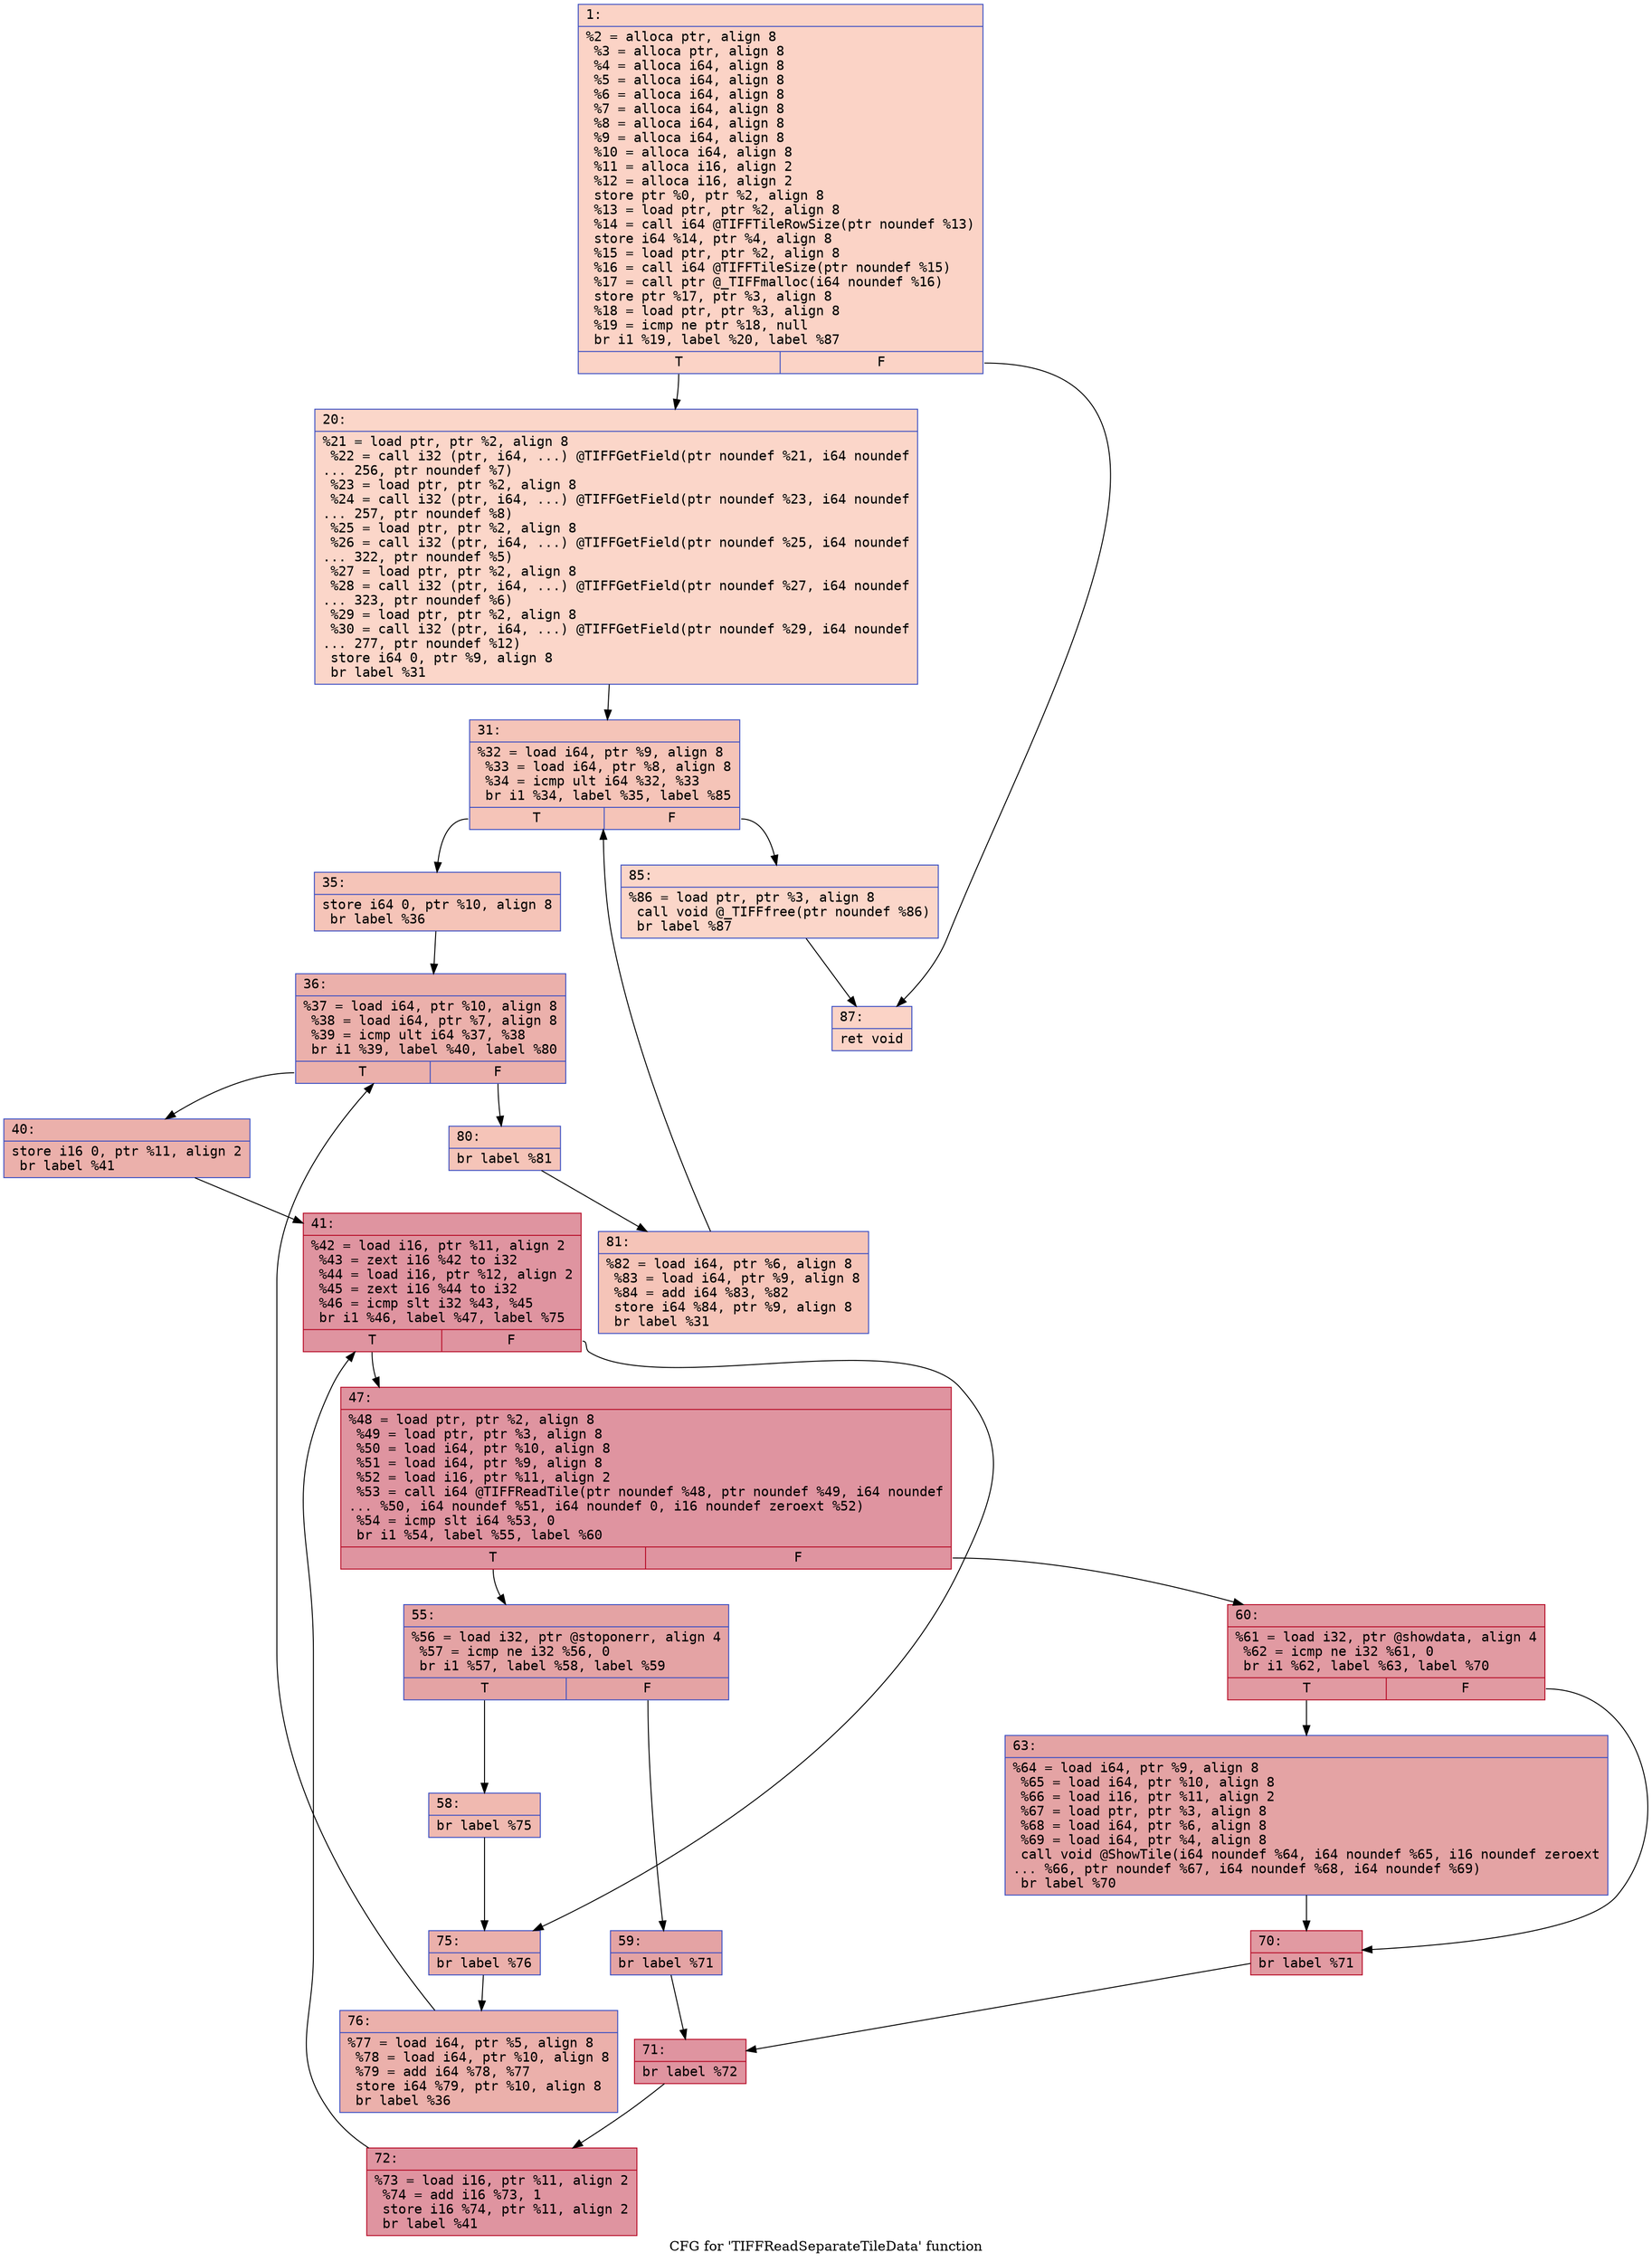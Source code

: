 digraph "CFG for 'TIFFReadSeparateTileData' function" {
	label="CFG for 'TIFFReadSeparateTileData' function";

	Node0x6000034014a0 [shape=record,color="#3d50c3ff", style=filled, fillcolor="#f59c7d70" fontname="Courier",label="{1:\l|  %2 = alloca ptr, align 8\l  %3 = alloca ptr, align 8\l  %4 = alloca i64, align 8\l  %5 = alloca i64, align 8\l  %6 = alloca i64, align 8\l  %7 = alloca i64, align 8\l  %8 = alloca i64, align 8\l  %9 = alloca i64, align 8\l  %10 = alloca i64, align 8\l  %11 = alloca i16, align 2\l  %12 = alloca i16, align 2\l  store ptr %0, ptr %2, align 8\l  %13 = load ptr, ptr %2, align 8\l  %14 = call i64 @TIFFTileRowSize(ptr noundef %13)\l  store i64 %14, ptr %4, align 8\l  %15 = load ptr, ptr %2, align 8\l  %16 = call i64 @TIFFTileSize(ptr noundef %15)\l  %17 = call ptr @_TIFFmalloc(i64 noundef %16)\l  store ptr %17, ptr %3, align 8\l  %18 = load ptr, ptr %3, align 8\l  %19 = icmp ne ptr %18, null\l  br i1 %19, label %20, label %87\l|{<s0>T|<s1>F}}"];
	Node0x6000034014a0:s0 -> Node0x6000034014f0[tooltip="1 -> 20\nProbability 62.50%" ];
	Node0x6000034014a0:s1 -> Node0x600003401b30[tooltip="1 -> 87\nProbability 37.50%" ];
	Node0x6000034014f0 [shape=record,color="#3d50c3ff", style=filled, fillcolor="#f6a38570" fontname="Courier",label="{20:\l|  %21 = load ptr, ptr %2, align 8\l  %22 = call i32 (ptr, i64, ...) @TIFFGetField(ptr noundef %21, i64 noundef\l... 256, ptr noundef %7)\l  %23 = load ptr, ptr %2, align 8\l  %24 = call i32 (ptr, i64, ...) @TIFFGetField(ptr noundef %23, i64 noundef\l... 257, ptr noundef %8)\l  %25 = load ptr, ptr %2, align 8\l  %26 = call i32 (ptr, i64, ...) @TIFFGetField(ptr noundef %25, i64 noundef\l... 322, ptr noundef %5)\l  %27 = load ptr, ptr %2, align 8\l  %28 = call i32 (ptr, i64, ...) @TIFFGetField(ptr noundef %27, i64 noundef\l... 323, ptr noundef %6)\l  %29 = load ptr, ptr %2, align 8\l  %30 = call i32 (ptr, i64, ...) @TIFFGetField(ptr noundef %29, i64 noundef\l... 277, ptr noundef %12)\l  store i64 0, ptr %9, align 8\l  br label %31\l}"];
	Node0x6000034014f0 -> Node0x600003401540[tooltip="20 -> 31\nProbability 100.00%" ];
	Node0x600003401540 [shape=record,color="#3d50c3ff", style=filled, fillcolor="#e97a5f70" fontname="Courier",label="{31:\l|  %32 = load i64, ptr %9, align 8\l  %33 = load i64, ptr %8, align 8\l  %34 = icmp ult i64 %32, %33\l  br i1 %34, label %35, label %85\l|{<s0>T|<s1>F}}"];
	Node0x600003401540:s0 -> Node0x600003401590[tooltip="31 -> 35\nProbability 96.88%" ];
	Node0x600003401540:s1 -> Node0x600003401ae0[tooltip="31 -> 85\nProbability 3.12%" ];
	Node0x600003401590 [shape=record,color="#3d50c3ff", style=filled, fillcolor="#e97a5f70" fontname="Courier",label="{35:\l|  store i64 0, ptr %10, align 8\l  br label %36\l}"];
	Node0x600003401590 -> Node0x6000034015e0[tooltip="35 -> 36\nProbability 100.00%" ];
	Node0x6000034015e0 [shape=record,color="#3d50c3ff", style=filled, fillcolor="#d24b4070" fontname="Courier",label="{36:\l|  %37 = load i64, ptr %10, align 8\l  %38 = load i64, ptr %7, align 8\l  %39 = icmp ult i64 %37, %38\l  br i1 %39, label %40, label %80\l|{<s0>T|<s1>F}}"];
	Node0x6000034015e0:s0 -> Node0x600003401630[tooltip="36 -> 40\nProbability 96.88%" ];
	Node0x6000034015e0:s1 -> Node0x600003401a40[tooltip="36 -> 80\nProbability 3.12%" ];
	Node0x600003401630 [shape=record,color="#3d50c3ff", style=filled, fillcolor="#d24b4070" fontname="Courier",label="{40:\l|  store i16 0, ptr %11, align 2\l  br label %41\l}"];
	Node0x600003401630 -> Node0x600003401680[tooltip="40 -> 41\nProbability 100.00%" ];
	Node0x600003401680 [shape=record,color="#b70d28ff", style=filled, fillcolor="#b70d2870" fontname="Courier",label="{41:\l|  %42 = load i16, ptr %11, align 2\l  %43 = zext i16 %42 to i32\l  %44 = load i16, ptr %12, align 2\l  %45 = zext i16 %44 to i32\l  %46 = icmp slt i32 %43, %45\l  br i1 %46, label %47, label %75\l|{<s0>T|<s1>F}}"];
	Node0x600003401680:s0 -> Node0x6000034016d0[tooltip="41 -> 47\nProbability 96.88%" ];
	Node0x600003401680:s1 -> Node0x6000034019a0[tooltip="41 -> 75\nProbability 3.12%" ];
	Node0x6000034016d0 [shape=record,color="#b70d28ff", style=filled, fillcolor="#b70d2870" fontname="Courier",label="{47:\l|  %48 = load ptr, ptr %2, align 8\l  %49 = load ptr, ptr %3, align 8\l  %50 = load i64, ptr %10, align 8\l  %51 = load i64, ptr %9, align 8\l  %52 = load i16, ptr %11, align 2\l  %53 = call i64 @TIFFReadTile(ptr noundef %48, ptr noundef %49, i64 noundef\l... %50, i64 noundef %51, i64 noundef 0, i16 noundef zeroext %52)\l  %54 = icmp slt i64 %53, 0\l  br i1 %54, label %55, label %60\l|{<s0>T|<s1>F}}"];
	Node0x6000034016d0:s0 -> Node0x600003401720[tooltip="47 -> 55\nProbability 37.50%" ];
	Node0x6000034016d0:s1 -> Node0x600003401810[tooltip="47 -> 60\nProbability 62.50%" ];
	Node0x600003401720 [shape=record,color="#3d50c3ff", style=filled, fillcolor="#c32e3170" fontname="Courier",label="{55:\l|  %56 = load i32, ptr @stoponerr, align 4\l  %57 = icmp ne i32 %56, 0\l  br i1 %57, label %58, label %59\l|{<s0>T|<s1>F}}"];
	Node0x600003401720:s0 -> Node0x600003401770[tooltip="55 -> 58\nProbability 3.12%" ];
	Node0x600003401720:s1 -> Node0x6000034017c0[tooltip="55 -> 59\nProbability 96.88%" ];
	Node0x600003401770 [shape=record,color="#3d50c3ff", style=filled, fillcolor="#de614d70" fontname="Courier",label="{58:\l|  br label %75\l}"];
	Node0x600003401770 -> Node0x6000034019a0[tooltip="58 -> 75\nProbability 100.00%" ];
	Node0x6000034017c0 [shape=record,color="#3d50c3ff", style=filled, fillcolor="#c32e3170" fontname="Courier",label="{59:\l|  br label %71\l}"];
	Node0x6000034017c0 -> Node0x600003401900[tooltip="59 -> 71\nProbability 100.00%" ];
	Node0x600003401810 [shape=record,color="#b70d28ff", style=filled, fillcolor="#bb1b2c70" fontname="Courier",label="{60:\l|  %61 = load i32, ptr @showdata, align 4\l  %62 = icmp ne i32 %61, 0\l  br i1 %62, label %63, label %70\l|{<s0>T|<s1>F}}"];
	Node0x600003401810:s0 -> Node0x600003401860[tooltip="60 -> 63\nProbability 62.50%" ];
	Node0x600003401810:s1 -> Node0x6000034018b0[tooltip="60 -> 70\nProbability 37.50%" ];
	Node0x600003401860 [shape=record,color="#3d50c3ff", style=filled, fillcolor="#c32e3170" fontname="Courier",label="{63:\l|  %64 = load i64, ptr %9, align 8\l  %65 = load i64, ptr %10, align 8\l  %66 = load i16, ptr %11, align 2\l  %67 = load ptr, ptr %3, align 8\l  %68 = load i64, ptr %6, align 8\l  %69 = load i64, ptr %4, align 8\l  call void @ShowTile(i64 noundef %64, i64 noundef %65, i16 noundef zeroext\l... %66, ptr noundef %67, i64 noundef %68, i64 noundef %69)\l  br label %70\l}"];
	Node0x600003401860 -> Node0x6000034018b0[tooltip="63 -> 70\nProbability 100.00%" ];
	Node0x6000034018b0 [shape=record,color="#b70d28ff", style=filled, fillcolor="#bb1b2c70" fontname="Courier",label="{70:\l|  br label %71\l}"];
	Node0x6000034018b0 -> Node0x600003401900[tooltip="70 -> 71\nProbability 100.00%" ];
	Node0x600003401900 [shape=record,color="#b70d28ff", style=filled, fillcolor="#b70d2870" fontname="Courier",label="{71:\l|  br label %72\l}"];
	Node0x600003401900 -> Node0x600003401950[tooltip="71 -> 72\nProbability 100.00%" ];
	Node0x600003401950 [shape=record,color="#b70d28ff", style=filled, fillcolor="#b70d2870" fontname="Courier",label="{72:\l|  %73 = load i16, ptr %11, align 2\l  %74 = add i16 %73, 1\l  store i16 %74, ptr %11, align 2\l  br label %41\l}"];
	Node0x600003401950 -> Node0x600003401680[tooltip="72 -> 41\nProbability 100.00%" ];
	Node0x6000034019a0 [shape=record,color="#3d50c3ff", style=filled, fillcolor="#d24b4070" fontname="Courier",label="{75:\l|  br label %76\l}"];
	Node0x6000034019a0 -> Node0x6000034019f0[tooltip="75 -> 76\nProbability 100.00%" ];
	Node0x6000034019f0 [shape=record,color="#3d50c3ff", style=filled, fillcolor="#d24b4070" fontname="Courier",label="{76:\l|  %77 = load i64, ptr %5, align 8\l  %78 = load i64, ptr %10, align 8\l  %79 = add i64 %78, %77\l  store i64 %79, ptr %10, align 8\l  br label %36\l}"];
	Node0x6000034019f0 -> Node0x6000034015e0[tooltip="76 -> 36\nProbability 100.00%" ];
	Node0x600003401a40 [shape=record,color="#3d50c3ff", style=filled, fillcolor="#e97a5f70" fontname="Courier",label="{80:\l|  br label %81\l}"];
	Node0x600003401a40 -> Node0x600003401a90[tooltip="80 -> 81\nProbability 100.00%" ];
	Node0x600003401a90 [shape=record,color="#3d50c3ff", style=filled, fillcolor="#e97a5f70" fontname="Courier",label="{81:\l|  %82 = load i64, ptr %6, align 8\l  %83 = load i64, ptr %9, align 8\l  %84 = add i64 %83, %82\l  store i64 %84, ptr %9, align 8\l  br label %31\l}"];
	Node0x600003401a90 -> Node0x600003401540[tooltip="81 -> 31\nProbability 100.00%" ];
	Node0x600003401ae0 [shape=record,color="#3d50c3ff", style=filled, fillcolor="#f6a38570" fontname="Courier",label="{85:\l|  %86 = load ptr, ptr %3, align 8\l  call void @_TIFFfree(ptr noundef %86)\l  br label %87\l}"];
	Node0x600003401ae0 -> Node0x600003401b30[tooltip="85 -> 87\nProbability 100.00%" ];
	Node0x600003401b30 [shape=record,color="#3d50c3ff", style=filled, fillcolor="#f59c7d70" fontname="Courier",label="{87:\l|  ret void\l}"];
}

